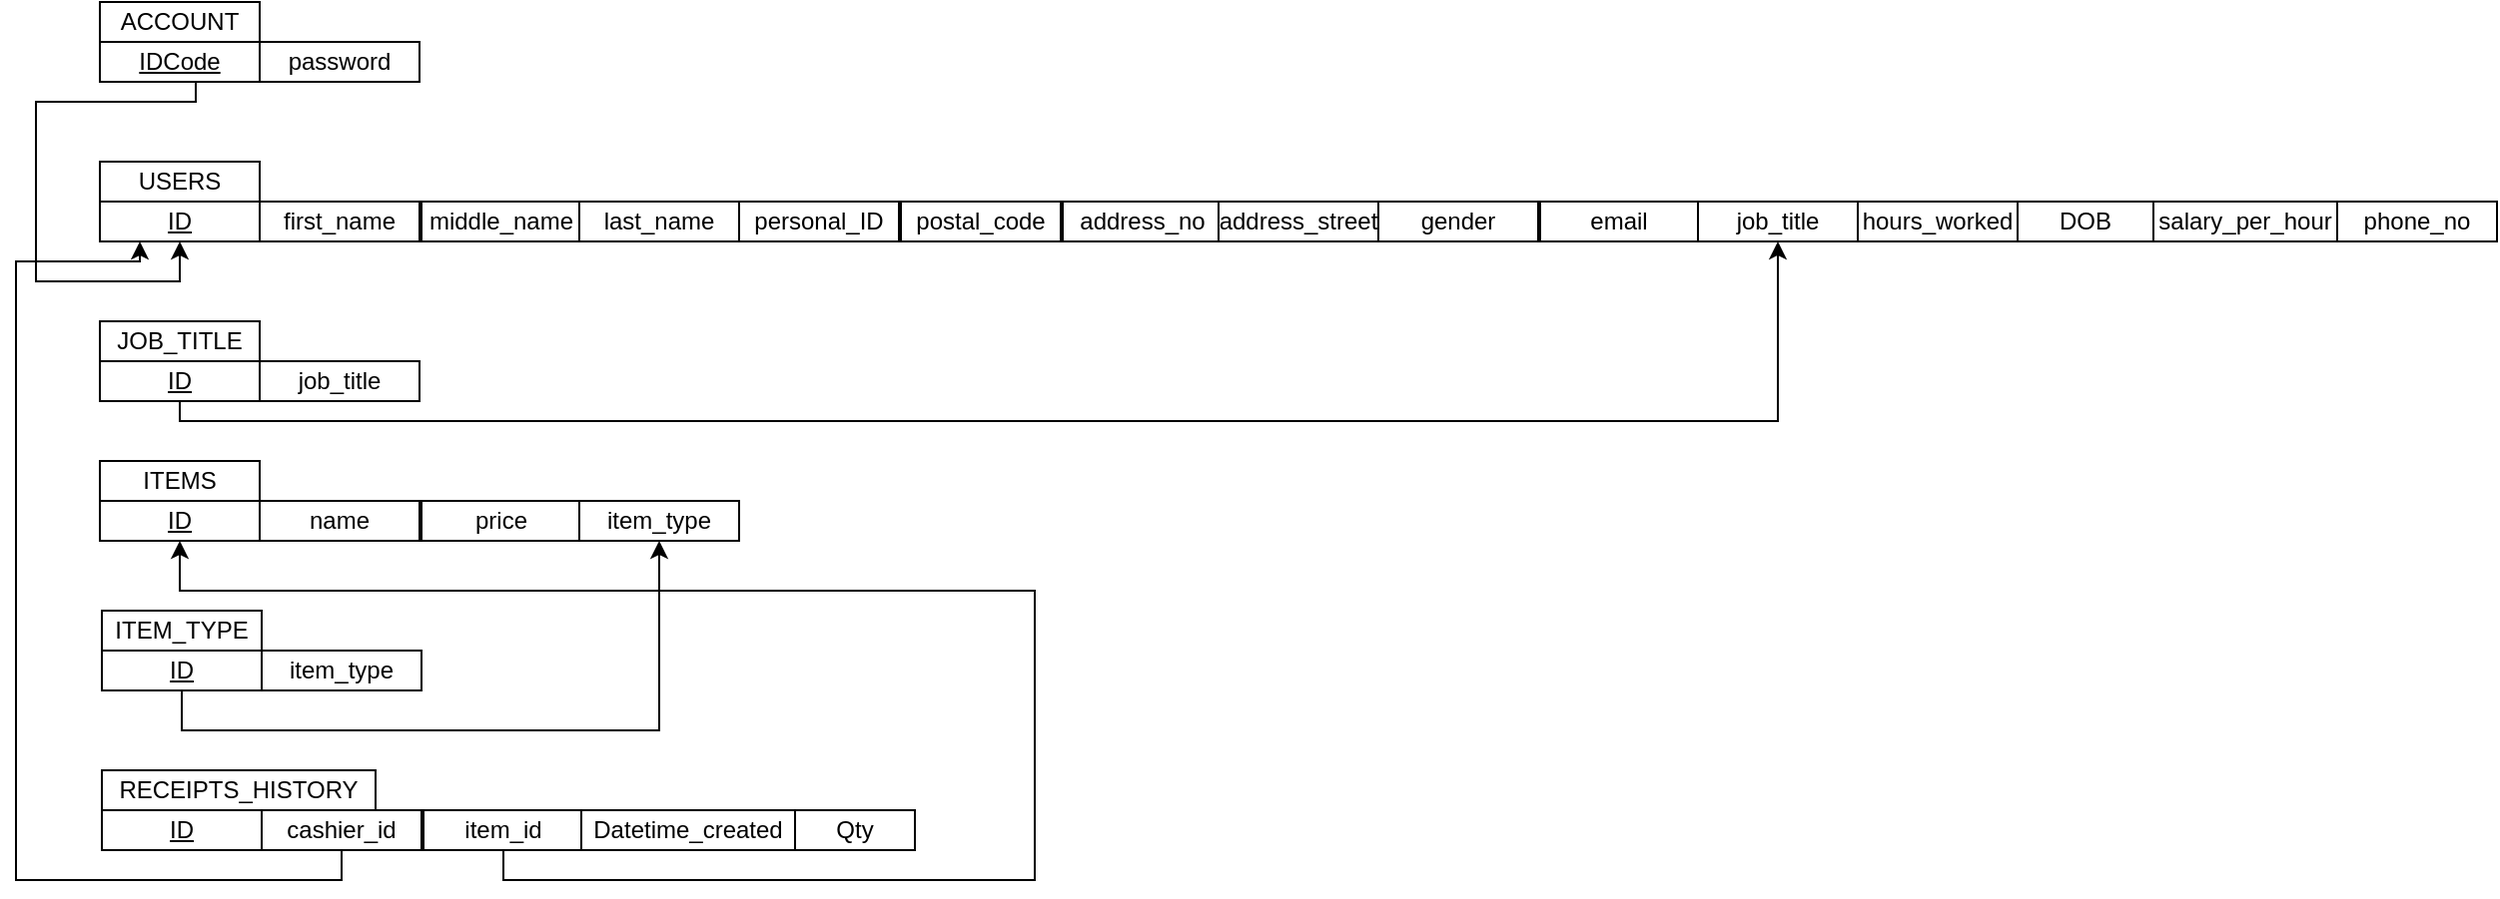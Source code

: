 <mxfile version="14.2.3" type="device"><diagram id="6PaAbP3w9ik7Qdk7XMsA" name="Page-1"><mxGraphModel dx="1651" dy="885" grid="1" gridSize="10" guides="1" tooltips="1" connect="1" arrows="1" fold="1" page="1" pageScale="1" pageWidth="827" pageHeight="1169" math="0" shadow="0"><root><mxCell id="0"/><mxCell id="1" parent="0"/><mxCell id="GCGlx-CakmQtjg1N0GLQ-60" style="edgeStyle=orthogonalEdgeStyle;rounded=0;orthogonalLoop=1;jettySize=auto;html=1;entryX=0.5;entryY=1;entryDx=0;entryDy=0;exitX=0.5;exitY=1;exitDx=0;exitDy=0;" edge="1" parent="1" source="GCGlx-CakmQtjg1N0GLQ-1" target="GCGlx-CakmQtjg1N0GLQ-4"><mxGeometry relative="1" as="geometry"><mxPoint x="222" y="250" as="sourcePoint"/><Array as="points"><mxPoint x="70" y="250"/><mxPoint x="70" y="260"/><mxPoint x="-10" y="260"/><mxPoint x="-10" y="350"/><mxPoint x="62" y="350"/></Array></mxGeometry></mxCell><mxCell id="GCGlx-CakmQtjg1N0GLQ-1" value="IDCode" style="rounded=0;whiteSpace=wrap;html=1;fontStyle=4" vertex="1" parent="1"><mxGeometry x="22" y="230" width="80" height="20" as="geometry"/></mxCell><mxCell id="GCGlx-CakmQtjg1N0GLQ-2" value="password" style="rounded=0;whiteSpace=wrap;html=1;fontStyle=0" vertex="1" parent="1"><mxGeometry x="102" y="230" width="80" height="20" as="geometry"/></mxCell><mxCell id="GCGlx-CakmQtjg1N0GLQ-3" value="ACCOUNT" style="rounded=0;whiteSpace=wrap;html=1;" vertex="1" parent="1"><mxGeometry x="22" y="210" width="80" height="20" as="geometry"/></mxCell><mxCell id="GCGlx-CakmQtjg1N0GLQ-4" value="ID" style="rounded=0;whiteSpace=wrap;html=1;fontStyle=4" vertex="1" parent="1"><mxGeometry x="22" y="310" width="80" height="20" as="geometry"/></mxCell><mxCell id="GCGlx-CakmQtjg1N0GLQ-6" value="USERS" style="rounded=0;whiteSpace=wrap;html=1;" vertex="1" parent="1"><mxGeometry x="22" y="290" width="80" height="20" as="geometry"/></mxCell><mxCell id="GCGlx-CakmQtjg1N0GLQ-7" value="address_no" style="rounded=0;whiteSpace=wrap;html=1;" vertex="1" parent="1"><mxGeometry x="504" y="310" width="80" height="20" as="geometry"/></mxCell><mxCell id="GCGlx-CakmQtjg1N0GLQ-8" value="gender" style="rounded=0;whiteSpace=wrap;html=1;" vertex="1" parent="1"><mxGeometry x="662" y="310" width="80" height="20" as="geometry"/></mxCell><mxCell id="GCGlx-CakmQtjg1N0GLQ-9" value="address_street" style="rounded=0;whiteSpace=wrap;html=1;" vertex="1" parent="1"><mxGeometry x="582" y="310" width="80" height="20" as="geometry"/></mxCell><mxCell id="GCGlx-CakmQtjg1N0GLQ-10" value="email" style="rounded=0;whiteSpace=wrap;html=1;" vertex="1" parent="1"><mxGeometry x="743" y="310" width="79" height="20" as="geometry"/></mxCell><mxCell id="GCGlx-CakmQtjg1N0GLQ-11" value="DOB" style="rounded=0;whiteSpace=wrap;html=1;" vertex="1" parent="1"><mxGeometry x="982" y="310" width="68" height="20" as="geometry"/></mxCell><mxCell id="GCGlx-CakmQtjg1N0GLQ-12" value="job_title" style="rounded=0;whiteSpace=wrap;html=1;" vertex="1" parent="1"><mxGeometry x="822" y="310" width="80" height="20" as="geometry"/></mxCell><mxCell id="GCGlx-CakmQtjg1N0GLQ-13" value="hours_worked" style="rounded=0;whiteSpace=wrap;html=1;" vertex="1" parent="1"><mxGeometry x="902" y="310" width="80" height="20" as="geometry"/></mxCell><mxCell id="GCGlx-CakmQtjg1N0GLQ-15" value="salary_per_hour" style="rounded=0;whiteSpace=wrap;html=1;" vertex="1" parent="1"><mxGeometry x="1050" y="310" width="92" height="20" as="geometry"/></mxCell><mxCell id="GCGlx-CakmQtjg1N0GLQ-17" value="phone_no" style="rounded=0;whiteSpace=wrap;html=1;" vertex="1" parent="1"><mxGeometry x="1142" y="310" width="80" height="20" as="geometry"/></mxCell><mxCell id="GCGlx-CakmQtjg1N0GLQ-18" value="first_name" style="rounded=0;whiteSpace=wrap;html=1;" vertex="1" parent="1"><mxGeometry x="102" y="310" width="80" height="20" as="geometry"/></mxCell><mxCell id="GCGlx-CakmQtjg1N0GLQ-19" value="middle_name" style="rounded=0;whiteSpace=wrap;html=1;" vertex="1" parent="1"><mxGeometry x="183" y="310" width="80" height="20" as="geometry"/></mxCell><mxCell id="GCGlx-CakmQtjg1N0GLQ-20" value="postal_code" style="rounded=0;whiteSpace=wrap;html=1;fontStyle=0" vertex="1" parent="1"><mxGeometry x="423" y="310" width="80" height="20" as="geometry"/></mxCell><mxCell id="GCGlx-CakmQtjg1N0GLQ-21" value="last_name" style="rounded=0;whiteSpace=wrap;html=1;" vertex="1" parent="1"><mxGeometry x="262" y="310" width="80" height="20" as="geometry"/></mxCell><mxCell id="GCGlx-CakmQtjg1N0GLQ-22" value="personal_ID" style="rounded=0;whiteSpace=wrap;html=1;fontStyle=0" vertex="1" parent="1"><mxGeometry x="342" y="310" width="80" height="20" as="geometry"/></mxCell><mxCell id="GCGlx-CakmQtjg1N0GLQ-62" value="ID" style="rounded=0;whiteSpace=wrap;html=1;fontStyle=4" vertex="1" parent="1"><mxGeometry x="22" y="460" width="80" height="20" as="geometry"/></mxCell><mxCell id="GCGlx-CakmQtjg1N0GLQ-63" value="ITEMS" style="rounded=0;whiteSpace=wrap;html=1;" vertex="1" parent="1"><mxGeometry x="22" y="440" width="80" height="20" as="geometry"/></mxCell><mxCell id="GCGlx-CakmQtjg1N0GLQ-65" value="name" style="rounded=0;whiteSpace=wrap;html=1;" vertex="1" parent="1"><mxGeometry x="102" y="460" width="80" height="20" as="geometry"/></mxCell><mxCell id="GCGlx-CakmQtjg1N0GLQ-66" value="price" style="rounded=0;whiteSpace=wrap;html=1;" vertex="1" parent="1"><mxGeometry x="183" y="460" width="80" height="20" as="geometry"/></mxCell><mxCell id="GCGlx-CakmQtjg1N0GLQ-68" value="item_type" style="rounded=0;whiteSpace=wrap;html=1;" vertex="1" parent="1"><mxGeometry x="262" y="460" width="80" height="20" as="geometry"/></mxCell><mxCell id="GCGlx-CakmQtjg1N0GLQ-79" style="edgeStyle=orthogonalEdgeStyle;rounded=0;orthogonalLoop=1;jettySize=auto;html=1;exitX=0.5;exitY=1;exitDx=0;exitDy=0;entryX=0.5;entryY=1;entryDx=0;entryDy=0;" edge="1" parent="1" source="GCGlx-CakmQtjg1N0GLQ-71" target="GCGlx-CakmQtjg1N0GLQ-68"><mxGeometry relative="1" as="geometry"/></mxCell><mxCell id="GCGlx-CakmQtjg1N0GLQ-71" value="ID" style="rounded=0;whiteSpace=wrap;html=1;fontStyle=4" vertex="1" parent="1"><mxGeometry x="23" y="535" width="80" height="20" as="geometry"/></mxCell><mxCell id="GCGlx-CakmQtjg1N0GLQ-72" value="ITEM_TYPE" style="rounded=0;whiteSpace=wrap;html=1;" vertex="1" parent="1"><mxGeometry x="23" y="515" width="80" height="20" as="geometry"/></mxCell><mxCell id="GCGlx-CakmQtjg1N0GLQ-73" value="item_type" style="rounded=0;whiteSpace=wrap;html=1;" vertex="1" parent="1"><mxGeometry x="103" y="535" width="80" height="20" as="geometry"/></mxCell><mxCell id="GCGlx-CakmQtjg1N0GLQ-75" value="JOB_TITLE" style="rounded=0;whiteSpace=wrap;html=1;" vertex="1" parent="1"><mxGeometry x="22" y="370" width="80" height="20" as="geometry"/></mxCell><mxCell id="GCGlx-CakmQtjg1N0GLQ-77" style="edgeStyle=orthogonalEdgeStyle;rounded=0;orthogonalLoop=1;jettySize=auto;html=1;exitX=0.5;exitY=1;exitDx=0;exitDy=0;" edge="1" parent="1" source="GCGlx-CakmQtjg1N0GLQ-76" target="GCGlx-CakmQtjg1N0GLQ-12"><mxGeometry relative="1" as="geometry"><Array as="points"><mxPoint x="62" y="420"/><mxPoint x="862" y="420"/></Array></mxGeometry></mxCell><mxCell id="GCGlx-CakmQtjg1N0GLQ-76" value="ID" style="rounded=0;whiteSpace=wrap;html=1;fontStyle=4" vertex="1" parent="1"><mxGeometry x="22" y="390" width="80" height="20" as="geometry"/></mxCell><mxCell id="GCGlx-CakmQtjg1N0GLQ-80" value="job_title" style="rounded=0;whiteSpace=wrap;html=1;" vertex="1" parent="1"><mxGeometry x="102" y="390" width="80" height="20" as="geometry"/></mxCell><mxCell id="GCGlx-CakmQtjg1N0GLQ-81" value="ID" style="rounded=0;whiteSpace=wrap;html=1;fontStyle=4" vertex="1" parent="1"><mxGeometry x="23" y="615" width="80" height="20" as="geometry"/></mxCell><mxCell id="GCGlx-CakmQtjg1N0GLQ-82" value="RECEIPTS_HISTORY" style="rounded=0;whiteSpace=wrap;html=1;" vertex="1" parent="1"><mxGeometry x="23" y="595" width="137" height="20" as="geometry"/></mxCell><mxCell id="GCGlx-CakmQtjg1N0GLQ-86" style="edgeStyle=orthogonalEdgeStyle;rounded=0;orthogonalLoop=1;jettySize=auto;html=1;exitX=0.5;exitY=1;exitDx=0;exitDy=0;entryX=0.25;entryY=1;entryDx=0;entryDy=0;" edge="1" parent="1" source="GCGlx-CakmQtjg1N0GLQ-83" target="GCGlx-CakmQtjg1N0GLQ-4"><mxGeometry relative="1" as="geometry"><Array as="points"><mxPoint x="143" y="650"/><mxPoint x="-20" y="650"/><mxPoint x="-20" y="340"/><mxPoint x="42" y="340"/></Array></mxGeometry></mxCell><mxCell id="GCGlx-CakmQtjg1N0GLQ-83" value="cashier_id" style="rounded=0;whiteSpace=wrap;html=1;" vertex="1" parent="1"><mxGeometry x="103" y="615" width="80" height="20" as="geometry"/></mxCell><mxCell id="GCGlx-CakmQtjg1N0GLQ-87" style="edgeStyle=orthogonalEdgeStyle;rounded=0;orthogonalLoop=1;jettySize=auto;html=1;exitX=0.5;exitY=1;exitDx=0;exitDy=0;" edge="1" parent="1" source="GCGlx-CakmQtjg1N0GLQ-84" target="GCGlx-CakmQtjg1N0GLQ-62"><mxGeometry relative="1" as="geometry"><Array as="points"><mxPoint x="224" y="650"/><mxPoint x="490" y="650"/><mxPoint x="490" y="505"/><mxPoint x="62" y="505"/></Array></mxGeometry></mxCell><mxCell id="GCGlx-CakmQtjg1N0GLQ-84" value="item_id" style="rounded=0;whiteSpace=wrap;html=1;" vertex="1" parent="1"><mxGeometry x="184" y="615" width="80" height="20" as="geometry"/></mxCell><mxCell id="GCGlx-CakmQtjg1N0GLQ-85" value="Datetime_created" style="rounded=0;whiteSpace=wrap;html=1;" vertex="1" parent="1"><mxGeometry x="263" y="615" width="107" height="20" as="geometry"/></mxCell><mxCell id="GCGlx-CakmQtjg1N0GLQ-88" value="Qty" style="rounded=0;whiteSpace=wrap;html=1;" vertex="1" parent="1"><mxGeometry x="370" y="615" width="60" height="20" as="geometry"/></mxCell></root></mxGraphModel></diagram></mxfile>